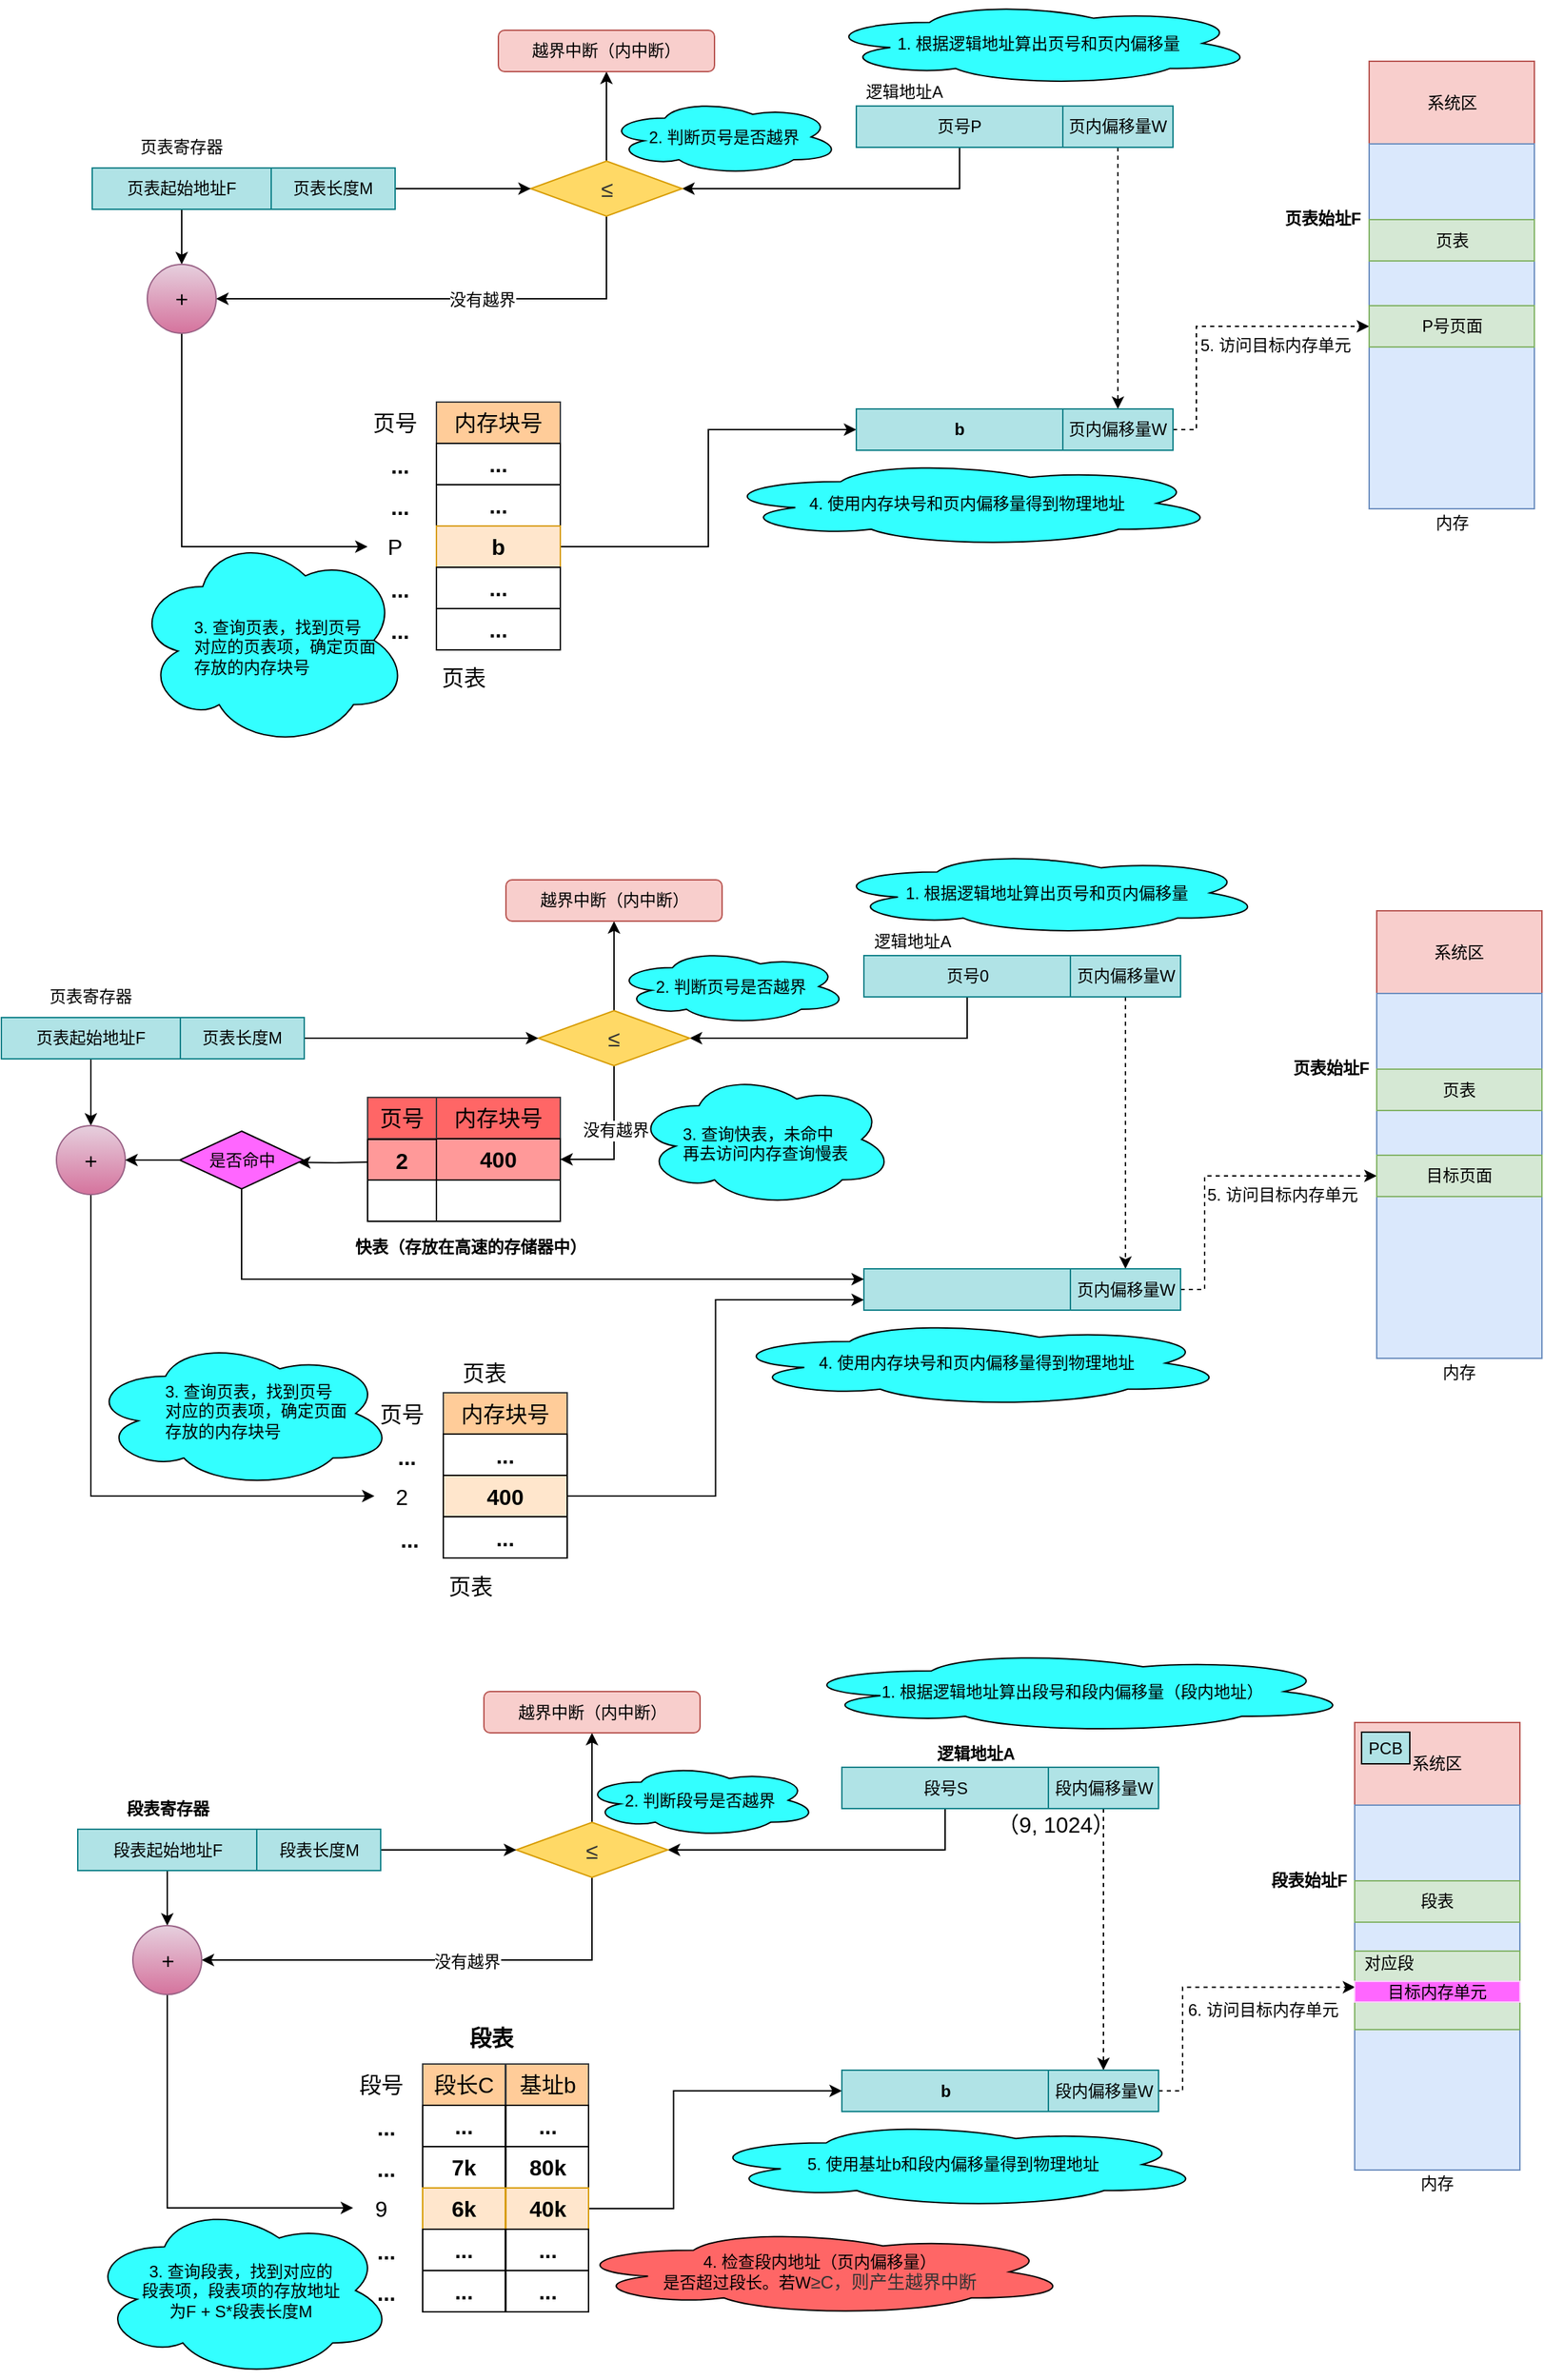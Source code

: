 <mxfile version="12.3.2" type="github" pages="1">
  <diagram id="Yr6U0pGL9p3vCSCSJH84" name="第 1 页">
    <mxGraphModel dx="1173" dy="632" grid="0" gridSize="10" guides="1" tooltips="1" connect="1" arrows="1" fold="1" page="1" pageScale="1" pageWidth="4681" pageHeight="3300" math="0" shadow="0">
      <root>
        <mxCell id="0"/>
        <mxCell id="1" parent="0"/>
        <mxCell id="H_HTBfzigYBNuSM5Y4cz-40" style="edgeStyle=orthogonalEdgeStyle;rounded=0;orthogonalLoop=1;jettySize=auto;html=1;entryX=0.5;entryY=0;entryDx=0;entryDy=0;fontSize=12;dashed=1;" parent="1" source="H_HTBfzigYBNuSM5Y4cz-1" target="H_HTBfzigYBNuSM5Y4cz-38" edge="1">
          <mxGeometry relative="1" as="geometry"/>
        </mxCell>
        <mxCell id="H_HTBfzigYBNuSM5Y4cz-1" value="页内偏移量W" style="rounded=0;whiteSpace=wrap;html=1;fillColor=#b0e3e6;strokeColor=#0e8088;" parent="1" vertex="1">
          <mxGeometry x="915" y="145" width="80" height="30" as="geometry"/>
        </mxCell>
        <mxCell id="H_HTBfzigYBNuSM5Y4cz-14" value="" style="edgeStyle=orthogonalEdgeStyle;rounded=0;orthogonalLoop=1;jettySize=auto;html=1;fontSize=16;entryX=1;entryY=0.5;entryDx=0;entryDy=0;exitX=0.5;exitY=1;exitDx=0;exitDy=0;" parent="1" source="H_HTBfzigYBNuSM5Y4cz-2" target="H_HTBfzigYBNuSM5Y4cz-5" edge="1">
          <mxGeometry relative="1" as="geometry">
            <mxPoint x="950" y="260" as="targetPoint"/>
          </mxGeometry>
        </mxCell>
        <mxCell id="H_HTBfzigYBNuSM5Y4cz-2" value="页号P" style="rounded=0;whiteSpace=wrap;html=1;fillColor=#b0e3e6;strokeColor=#0e8088;" parent="1" vertex="1">
          <mxGeometry x="765" y="145" width="150" height="30" as="geometry"/>
        </mxCell>
        <mxCell id="H_HTBfzigYBNuSM5Y4cz-3" value="逻辑地址A" style="text;html=1;strokeColor=none;fillColor=none;align=center;verticalAlign=middle;whiteSpace=wrap;rounded=0;" parent="1" vertex="1">
          <mxGeometry x="765" y="125" width="70" height="20" as="geometry"/>
        </mxCell>
        <mxCell id="H_HTBfzigYBNuSM5Y4cz-10" style="edgeStyle=orthogonalEdgeStyle;rounded=0;orthogonalLoop=1;jettySize=auto;html=1;fontSize=16;entryX=0.5;entryY=1;entryDx=0;entryDy=0;" parent="1" source="H_HTBfzigYBNuSM5Y4cz-5" target="H_HTBfzigYBNuSM5Y4cz-11" edge="1">
          <mxGeometry relative="1" as="geometry">
            <mxPoint x="583.5" y="110" as="targetPoint"/>
          </mxGeometry>
        </mxCell>
        <mxCell id="H_HTBfzigYBNuSM5Y4cz-15" style="edgeStyle=orthogonalEdgeStyle;rounded=0;orthogonalLoop=1;jettySize=auto;html=1;fontSize=16;entryX=1;entryY=0.5;entryDx=0;entryDy=0;exitX=0.5;exitY=1;exitDx=0;exitDy=0;" parent="1" source="H_HTBfzigYBNuSM5Y4cz-5" target="H_HTBfzigYBNuSM5Y4cz-16" edge="1">
          <mxGeometry relative="1" as="geometry">
            <mxPoint x="570" y="320" as="targetPoint"/>
          </mxGeometry>
        </mxCell>
        <mxCell id="H_HTBfzigYBNuSM5Y4cz-47" value="没有越界" style="text;html=1;resizable=0;points=[];align=center;verticalAlign=middle;labelBackgroundColor=#ffffff;fontSize=12;" parent="H_HTBfzigYBNuSM5Y4cz-15" vertex="1" connectable="0">
          <mxGeometry x="-0.12" y="1" relative="1" as="geometry">
            <mxPoint as="offset"/>
          </mxGeometry>
        </mxCell>
        <mxCell id="H_HTBfzigYBNuSM5Y4cz-5" value="&lt;span style=&quot;color: rgb(51 , 51 , 51) ; font-family: &amp;#34;arial&amp;#34; ; font-size: 16px ; background-color: rgb(255 , 217 , 102)&quot;&gt;≤&lt;/span&gt;" style="rhombus;whiteSpace=wrap;html=1;fontSize=16;gradientColor=none;fillColor=#FFD966;strokeColor=#d79b00;" parent="1" vertex="1">
          <mxGeometry x="528.5" y="185" width="110" height="40" as="geometry"/>
        </mxCell>
        <mxCell id="H_HTBfzigYBNuSM5Y4cz-9" style="edgeStyle=orthogonalEdgeStyle;rounded=0;orthogonalLoop=1;jettySize=auto;html=1;entryX=0;entryY=0.5;entryDx=0;entryDy=0;fontSize=16;" parent="1" source="H_HTBfzigYBNuSM5Y4cz-6" target="H_HTBfzigYBNuSM5Y4cz-5" edge="1">
          <mxGeometry relative="1" as="geometry"/>
        </mxCell>
        <mxCell id="H_HTBfzigYBNuSM5Y4cz-6" value="页表长度M" style="rounded=0;whiteSpace=wrap;html=1;fillColor=#b0e3e6;strokeColor=#0e8088;" parent="1" vertex="1">
          <mxGeometry x="340" y="190" width="90" height="30" as="geometry"/>
        </mxCell>
        <mxCell id="H_HTBfzigYBNuSM5Y4cz-17" style="edgeStyle=orthogonalEdgeStyle;rounded=0;orthogonalLoop=1;jettySize=auto;html=1;exitX=0.5;exitY=1;exitDx=0;exitDy=0;fontSize=16;" parent="1" source="H_HTBfzigYBNuSM5Y4cz-7" target="H_HTBfzigYBNuSM5Y4cz-16" edge="1">
          <mxGeometry relative="1" as="geometry"/>
        </mxCell>
        <mxCell id="H_HTBfzigYBNuSM5Y4cz-7" value="页表起始地址F" style="rounded=0;whiteSpace=wrap;html=1;fillColor=#b0e3e6;strokeColor=#0e8088;" parent="1" vertex="1">
          <mxGeometry x="210" y="190" width="130" height="30" as="geometry"/>
        </mxCell>
        <mxCell id="H_HTBfzigYBNuSM5Y4cz-8" value="页表寄存器" style="text;html=1;strokeColor=none;fillColor=none;align=center;verticalAlign=middle;whiteSpace=wrap;rounded=0;" parent="1" vertex="1">
          <mxGeometry x="240" y="165" width="70" height="20" as="geometry"/>
        </mxCell>
        <mxCell id="H_HTBfzigYBNuSM5Y4cz-11" value="越界中断（内中断）" style="rounded=1;whiteSpace=wrap;html=1;fontSize=12;gradientColor=none;fillColor=#f8cecc;strokeColor=#b85450;" parent="1" vertex="1">
          <mxGeometry x="505" y="90" width="157" height="30" as="geometry"/>
        </mxCell>
        <mxCell id="H_HTBfzigYBNuSM5Y4cz-18" style="edgeStyle=orthogonalEdgeStyle;rounded=0;orthogonalLoop=1;jettySize=auto;html=1;exitX=0.5;exitY=1;exitDx=0;exitDy=0;fontSize=16;entryX=0;entryY=0.5;entryDx=0;entryDy=0;" parent="1" source="H_HTBfzigYBNuSM5Y4cz-16" target="H_HTBfzigYBNuSM5Y4cz-25" edge="1">
          <mxGeometry relative="1" as="geometry">
            <mxPoint x="410" y="470" as="targetPoint"/>
          </mxGeometry>
        </mxCell>
        <mxCell id="H_HTBfzigYBNuSM5Y4cz-16" value="+" style="ellipse;whiteSpace=wrap;html=1;aspect=fixed;fontSize=16;gradientColor=#d5739d;fillColor=#e6d0de;strokeColor=#996185;" parent="1" vertex="1">
          <mxGeometry x="250" y="260" width="50" height="50" as="geometry"/>
        </mxCell>
        <mxCell id="H_HTBfzigYBNuSM5Y4cz-19" value="内存块号" style="rounded=0;whiteSpace=wrap;html=1;fontSize=16;fillColor=#ffcc99;strokeColor=#36393d;" parent="1" vertex="1">
          <mxGeometry x="460" y="360" width="90" height="30" as="geometry"/>
        </mxCell>
        <mxCell id="H_HTBfzigYBNuSM5Y4cz-20" value="&lt;b&gt;...&lt;/b&gt;" style="rounded=0;whiteSpace=wrap;html=1;fontSize=16;" parent="1" vertex="1">
          <mxGeometry x="460" y="390" width="90" height="30" as="geometry"/>
        </mxCell>
        <mxCell id="H_HTBfzigYBNuSM5Y4cz-21" value="&lt;b&gt;...&lt;/b&gt;" style="rounded=0;whiteSpace=wrap;html=1;fontSize=16;" parent="1" vertex="1">
          <mxGeometry x="460" y="420" width="90" height="30" as="geometry"/>
        </mxCell>
        <mxCell id="H_HTBfzigYBNuSM5Y4cz-36" style="edgeStyle=orthogonalEdgeStyle;rounded=0;orthogonalLoop=1;jettySize=auto;html=1;fontSize=12;entryX=0;entryY=0.5;entryDx=0;entryDy=0;" parent="1" source="H_HTBfzigYBNuSM5Y4cz-22" target="H_HTBfzigYBNuSM5Y4cz-39" edge="1">
          <mxGeometry relative="1" as="geometry">
            <mxPoint x="730" y="380.0" as="targetPoint"/>
          </mxGeometry>
        </mxCell>
        <mxCell id="H_HTBfzigYBNuSM5Y4cz-22" value="&lt;b&gt;b&lt;/b&gt;" style="rounded=0;whiteSpace=wrap;html=1;fontSize=16;fillColor=#ffe6cc;strokeColor=#d79b00;" parent="1" vertex="1">
          <mxGeometry x="460" y="450" width="90" height="30" as="geometry"/>
        </mxCell>
        <mxCell id="H_HTBfzigYBNuSM5Y4cz-23" value="&lt;b&gt;...&lt;/b&gt;" style="rounded=0;whiteSpace=wrap;html=1;fontSize=16;" parent="1" vertex="1">
          <mxGeometry x="460" y="480" width="90" height="30" as="geometry"/>
        </mxCell>
        <mxCell id="H_HTBfzigYBNuSM5Y4cz-24" value="&lt;b&gt;...&lt;/b&gt;" style="rounded=0;whiteSpace=wrap;html=1;fontSize=16;" parent="1" vertex="1">
          <mxGeometry x="460" y="510" width="90" height="30" as="geometry"/>
        </mxCell>
        <mxCell id="H_HTBfzigYBNuSM5Y4cz-25" value="P" style="text;html=1;strokeColor=none;fillColor=none;align=center;verticalAlign=middle;whiteSpace=wrap;rounded=0;fontSize=16;" parent="1" vertex="1">
          <mxGeometry x="410" y="455" width="40" height="20" as="geometry"/>
        </mxCell>
        <mxCell id="H_HTBfzigYBNuSM5Y4cz-26" value="&lt;b&gt;...&lt;/b&gt;" style="text;html=1;fontSize=16;" parent="1" vertex="1">
          <mxGeometry x="425" y="420" width="25" height="30" as="geometry"/>
        </mxCell>
        <mxCell id="H_HTBfzigYBNuSM5Y4cz-27" value="&lt;b&gt;...&lt;/b&gt;" style="text;html=1;fontSize=16;" parent="1" vertex="1">
          <mxGeometry x="425" y="390" width="25" height="30" as="geometry"/>
        </mxCell>
        <mxCell id="H_HTBfzigYBNuSM5Y4cz-28" value="&lt;b&gt;...&lt;/b&gt;" style="text;html=1;fontSize=16;" parent="1" vertex="1">
          <mxGeometry x="425" y="510" width="25" height="30" as="geometry"/>
        </mxCell>
        <mxCell id="H_HTBfzigYBNuSM5Y4cz-29" value="&lt;b&gt;...&lt;/b&gt;" style="text;html=1;fontSize=16;" parent="1" vertex="1">
          <mxGeometry x="425" y="480" width="25" height="30" as="geometry"/>
        </mxCell>
        <mxCell id="H_HTBfzigYBNuSM5Y4cz-30" value="页号" style="text;html=1;strokeColor=none;fillColor=none;align=center;verticalAlign=middle;whiteSpace=wrap;rounded=0;fontSize=16;" parent="1" vertex="1">
          <mxGeometry x="410" y="365" width="40" height="20" as="geometry"/>
        </mxCell>
        <mxCell id="H_HTBfzigYBNuSM5Y4cz-31" value="页表" style="text;html=1;strokeColor=none;fillColor=none;align=center;verticalAlign=middle;whiteSpace=wrap;rounded=0;fontSize=16;" parent="1" vertex="1">
          <mxGeometry x="460" y="550" width="40" height="20" as="geometry"/>
        </mxCell>
        <mxCell id="H_HTBfzigYBNuSM5Y4cz-53" style="edgeStyle=orthogonalEdgeStyle;rounded=0;orthogonalLoop=1;jettySize=auto;html=1;entryX=0;entryY=0.5;entryDx=0;entryDy=0;dashed=1;fontSize=12;" parent="1" source="H_HTBfzigYBNuSM5Y4cz-38" target="H_HTBfzigYBNuSM5Y4cz-46" edge="1">
          <mxGeometry relative="1" as="geometry">
            <Array as="points">
              <mxPoint x="1012" y="380"/>
              <mxPoint x="1012" y="305"/>
            </Array>
          </mxGeometry>
        </mxCell>
        <mxCell id="H_HTBfzigYBNuSM5Y4cz-38" value="页内偏移量W" style="rounded=0;whiteSpace=wrap;html=1;fillColor=#b0e3e6;strokeColor=#0e8088;" parent="1" vertex="1">
          <mxGeometry x="915" y="365" width="80" height="30" as="geometry"/>
        </mxCell>
        <mxCell id="H_HTBfzigYBNuSM5Y4cz-39" value="&lt;b&gt;b&lt;/b&gt;" style="rounded=0;whiteSpace=wrap;html=1;fillColor=#b0e3e6;strokeColor=#0e8088;" parent="1" vertex="1">
          <mxGeometry x="765" y="365" width="150" height="30" as="geometry"/>
        </mxCell>
        <mxCell id="H_HTBfzigYBNuSM5Y4cz-41" value="系统区" style="rounded=0;whiteSpace=wrap;html=1;fontSize=12;fillColor=#f8cecc;strokeColor=#b85450;" parent="1" vertex="1">
          <mxGeometry x="1137.5" y="112.5" width="120" height="60" as="geometry"/>
        </mxCell>
        <mxCell id="H_HTBfzigYBNuSM5Y4cz-42" value="" style="rounded=0;whiteSpace=wrap;html=1;fontSize=12;fillColor=#dae8fc;strokeColor=#6c8ebf;" parent="1" vertex="1">
          <mxGeometry x="1137.5" y="172.5" width="120" height="265" as="geometry"/>
        </mxCell>
        <mxCell id="H_HTBfzigYBNuSM5Y4cz-43" value="内存" style="text;html=1;strokeColor=none;fillColor=none;align=center;verticalAlign=middle;whiteSpace=wrap;rounded=0;fontSize=12;" parent="1" vertex="1">
          <mxGeometry x="1177.5" y="437.5" width="40" height="20" as="geometry"/>
        </mxCell>
        <mxCell id="H_HTBfzigYBNuSM5Y4cz-44" value="页表" style="rounded=0;whiteSpace=wrap;html=1;fontSize=12;fillColor=#d5e8d4;strokeColor=#82b366;" parent="1" vertex="1">
          <mxGeometry x="1137.5" y="227.5" width="120" height="30" as="geometry"/>
        </mxCell>
        <mxCell id="H_HTBfzigYBNuSM5Y4cz-45" value="页表始址F" style="text;html=1;strokeColor=none;fillColor=none;align=center;verticalAlign=middle;whiteSpace=wrap;rounded=0;fontSize=12;fontStyle=1" parent="1" vertex="1">
          <mxGeometry x="1066" y="218" width="76" height="18" as="geometry"/>
        </mxCell>
        <mxCell id="H_HTBfzigYBNuSM5Y4cz-46" value="P号页面" style="rounded=0;whiteSpace=wrap;html=1;fontSize=12;fillColor=#d5e8d4;strokeColor=#82b366;" parent="1" vertex="1">
          <mxGeometry x="1137.5" y="290" width="120" height="30" as="geometry"/>
        </mxCell>
        <mxCell id="H_HTBfzigYBNuSM5Y4cz-48" value="1. 根据逻辑地址算出页号和页内偏移量" style="ellipse;shape=cloud;whiteSpace=wrap;html=1;fillColor=#33FFFF;gradientColor=none;fontSize=12;" parent="1" vertex="1">
          <mxGeometry x="739" y="69" width="317" height="61" as="geometry"/>
        </mxCell>
        <mxCell id="H_HTBfzigYBNuSM5Y4cz-49" value="2. 判断页号是否越界" style="ellipse;shape=cloud;whiteSpace=wrap;html=1;fillColor=#33FFFF;gradientColor=none;fontSize=12;" parent="1" vertex="1">
          <mxGeometry x="583.5" y="140" width="170" height="55" as="geometry"/>
        </mxCell>
        <mxCell id="H_HTBfzigYBNuSM5Y4cz-50" value="" style="ellipse;shape=cloud;whiteSpace=wrap;html=1;fillColor=#33FFFF;gradientColor=none;fontSize=12;" parent="1" vertex="1">
          <mxGeometry x="240.5" y="455" width="199" height="156" as="geometry"/>
        </mxCell>
        <mxCell id="H_HTBfzigYBNuSM5Y4cz-51" value="3. 查询页表，找到页号&lt;br&gt;对应的页表项，确定页面&lt;br&gt;存放的内存块号" style="text;html=1;fontSize=12;" parent="1" vertex="1">
          <mxGeometry x="281.5" y="510" width="129" height="67" as="geometry"/>
        </mxCell>
        <mxCell id="H_HTBfzigYBNuSM5Y4cz-52" value="4. 使用内存块号和页内偏移量得到物理地址" style="ellipse;shape=cloud;whiteSpace=wrap;html=1;fillColor=#33FFFF;gradientColor=none;fontSize=12;" parent="1" vertex="1">
          <mxGeometry x="662" y="402" width="367" height="63" as="geometry"/>
        </mxCell>
        <mxCell id="H_HTBfzigYBNuSM5Y4cz-55" value="5. 访问目标内存单元" style="text;html=1;fontSize=12;" parent="1" vertex="1">
          <mxGeometry x="1012.833" y="305.167" width="129" height="28" as="geometry"/>
        </mxCell>
        <mxCell id="H_HTBfzigYBNuSM5Y4cz-58" style="edgeStyle=orthogonalEdgeStyle;rounded=0;orthogonalLoop=1;jettySize=auto;html=1;entryX=0.5;entryY=0;entryDx=0;entryDy=0;fontSize=12;dashed=1;" parent="1" source="H_HTBfzigYBNuSM5Y4cz-59" target="H_HTBfzigYBNuSM5Y4cz-90" edge="1">
          <mxGeometry relative="1" as="geometry"/>
        </mxCell>
        <mxCell id="H_HTBfzigYBNuSM5Y4cz-59" value="页内偏移量W" style="rounded=0;whiteSpace=wrap;html=1;fillColor=#b0e3e6;strokeColor=#0e8088;" parent="1" vertex="1">
          <mxGeometry x="920.5" y="762" width="80" height="30" as="geometry"/>
        </mxCell>
        <mxCell id="H_HTBfzigYBNuSM5Y4cz-60" value="" style="edgeStyle=orthogonalEdgeStyle;rounded=0;orthogonalLoop=1;jettySize=auto;html=1;fontSize=16;entryX=1;entryY=0.5;entryDx=0;entryDy=0;exitX=0.5;exitY=1;exitDx=0;exitDy=0;" parent="1" source="H_HTBfzigYBNuSM5Y4cz-61" target="H_HTBfzigYBNuSM5Y4cz-66" edge="1">
          <mxGeometry relative="1" as="geometry">
            <mxPoint x="955.5" y="877" as="targetPoint"/>
          </mxGeometry>
        </mxCell>
        <mxCell id="H_HTBfzigYBNuSM5Y4cz-61" value="页号0" style="rounded=0;whiteSpace=wrap;html=1;fillColor=#b0e3e6;strokeColor=#0e8088;" parent="1" vertex="1">
          <mxGeometry x="770.5" y="762" width="150" height="30" as="geometry"/>
        </mxCell>
        <mxCell id="H_HTBfzigYBNuSM5Y4cz-62" value="逻辑地址A" style="text;html=1;strokeColor=none;fillColor=none;align=center;verticalAlign=middle;whiteSpace=wrap;rounded=0;" parent="1" vertex="1">
          <mxGeometry x="770.5" y="742" width="70" height="20" as="geometry"/>
        </mxCell>
        <mxCell id="H_HTBfzigYBNuSM5Y4cz-63" style="edgeStyle=orthogonalEdgeStyle;rounded=0;orthogonalLoop=1;jettySize=auto;html=1;fontSize=16;entryX=0.5;entryY=1;entryDx=0;entryDy=0;" parent="1" source="H_HTBfzigYBNuSM5Y4cz-66" target="H_HTBfzigYBNuSM5Y4cz-72" edge="1">
          <mxGeometry relative="1" as="geometry">
            <mxPoint x="589" y="727" as="targetPoint"/>
          </mxGeometry>
        </mxCell>
        <mxCell id="H_HTBfzigYBNuSM5Y4cz-64" style="edgeStyle=orthogonalEdgeStyle;rounded=0;orthogonalLoop=1;jettySize=auto;html=1;fontSize=16;entryX=1;entryY=0.5;entryDx=0;entryDy=0;exitX=0.5;exitY=1;exitDx=0;exitDy=0;" parent="1" source="H_HTBfzigYBNuSM5Y4cz-66" target="H_HTBfzigYBNuSM5Y4cz-106" edge="1">
          <mxGeometry relative="1" as="geometry">
            <mxPoint x="575.5" y="937" as="targetPoint"/>
          </mxGeometry>
        </mxCell>
        <mxCell id="H_HTBfzigYBNuSM5Y4cz-65" value="没有越界" style="text;html=1;resizable=0;points=[];align=center;verticalAlign=middle;labelBackgroundColor=#ffffff;fontSize=12;" parent="H_HTBfzigYBNuSM5Y4cz-64" vertex="1" connectable="0">
          <mxGeometry x="-0.12" y="1" relative="1" as="geometry">
            <mxPoint as="offset"/>
          </mxGeometry>
        </mxCell>
        <mxCell id="H_HTBfzigYBNuSM5Y4cz-66" value="&lt;span style=&quot;color: rgb(51 , 51 , 51) ; font-family: &amp;#34;arial&amp;#34; ; font-size: 16px ; background-color: rgb(255 , 217 , 102)&quot;&gt;≤&lt;/span&gt;" style="rhombus;whiteSpace=wrap;html=1;fontSize=16;gradientColor=none;fillColor=#FFD966;strokeColor=#d79b00;" parent="1" vertex="1">
          <mxGeometry x="534" y="802" width="110" height="40" as="geometry"/>
        </mxCell>
        <mxCell id="H_HTBfzigYBNuSM5Y4cz-67" style="edgeStyle=orthogonalEdgeStyle;rounded=0;orthogonalLoop=1;jettySize=auto;html=1;entryX=0;entryY=0.5;entryDx=0;entryDy=0;fontSize=16;" parent="1" source="H_HTBfzigYBNuSM5Y4cz-68" target="H_HTBfzigYBNuSM5Y4cz-66" edge="1">
          <mxGeometry relative="1" as="geometry"/>
        </mxCell>
        <mxCell id="H_HTBfzigYBNuSM5Y4cz-68" value="页表长度M" style="rounded=0;whiteSpace=wrap;html=1;fillColor=#b0e3e6;strokeColor=#0e8088;" parent="1" vertex="1">
          <mxGeometry x="274" y="807" width="90" height="30" as="geometry"/>
        </mxCell>
        <mxCell id="H_HTBfzigYBNuSM5Y4cz-69" style="edgeStyle=orthogonalEdgeStyle;rounded=0;orthogonalLoop=1;jettySize=auto;html=1;exitX=0.5;exitY=1;exitDx=0;exitDy=0;fontSize=16;" parent="1" source="H_HTBfzigYBNuSM5Y4cz-70" target="H_HTBfzigYBNuSM5Y4cz-74" edge="1">
          <mxGeometry relative="1" as="geometry"/>
        </mxCell>
        <mxCell id="H_HTBfzigYBNuSM5Y4cz-70" value="页表起始地址F" style="rounded=0;whiteSpace=wrap;html=1;fillColor=#b0e3e6;strokeColor=#0e8088;" parent="1" vertex="1">
          <mxGeometry x="144" y="807" width="130" height="30" as="geometry"/>
        </mxCell>
        <mxCell id="H_HTBfzigYBNuSM5Y4cz-71" value="页表寄存器" style="text;html=1;strokeColor=none;fillColor=none;align=center;verticalAlign=middle;whiteSpace=wrap;rounded=0;" parent="1" vertex="1">
          <mxGeometry x="174" y="782" width="70" height="20" as="geometry"/>
        </mxCell>
        <mxCell id="H_HTBfzigYBNuSM5Y4cz-72" value="越界中断（内中断）" style="rounded=1;whiteSpace=wrap;html=1;fontSize=12;gradientColor=none;fillColor=#f8cecc;strokeColor=#b85450;" parent="1" vertex="1">
          <mxGeometry x="510.5" y="707" width="157" height="30" as="geometry"/>
        </mxCell>
        <mxCell id="H_HTBfzigYBNuSM5Y4cz-73" style="edgeStyle=orthogonalEdgeStyle;rounded=0;orthogonalLoop=1;jettySize=auto;html=1;exitX=0.5;exitY=1;exitDx=0;exitDy=0;fontSize=16;entryX=0;entryY=0.5;entryDx=0;entryDy=0;" parent="1" source="H_HTBfzigYBNuSM5Y4cz-74" target="H_HTBfzigYBNuSM5Y4cz-82" edge="1">
          <mxGeometry relative="1" as="geometry">
            <mxPoint x="415.5" y="1087" as="targetPoint"/>
          </mxGeometry>
        </mxCell>
        <mxCell id="H_HTBfzigYBNuSM5Y4cz-74" value="+" style="ellipse;whiteSpace=wrap;html=1;aspect=fixed;fontSize=16;gradientColor=#d5739d;fillColor=#e6d0de;strokeColor=#996185;" parent="1" vertex="1">
          <mxGeometry x="184" y="885.5" width="50" height="50" as="geometry"/>
        </mxCell>
        <mxCell id="H_HTBfzigYBNuSM5Y4cz-75" value="内存块号" style="rounded=0;whiteSpace=wrap;html=1;fontSize=16;fillColor=#ffcc99;strokeColor=#36393d;" parent="1" vertex="1">
          <mxGeometry x="465" y="1079.5" width="90" height="30" as="geometry"/>
        </mxCell>
        <mxCell id="H_HTBfzigYBNuSM5Y4cz-76" value="&lt;b&gt;...&lt;/b&gt;" style="rounded=0;whiteSpace=wrap;html=1;fontSize=16;" parent="1" vertex="1">
          <mxGeometry x="465" y="1109.5" width="90" height="30" as="geometry"/>
        </mxCell>
        <mxCell id="H_HTBfzigYBNuSM5Y4cz-78" style="edgeStyle=orthogonalEdgeStyle;rounded=0;orthogonalLoop=1;jettySize=auto;html=1;fontSize=12;entryX=0;entryY=0.75;entryDx=0;entryDy=0;" parent="1" source="H_HTBfzigYBNuSM5Y4cz-79" target="H_HTBfzigYBNuSM5Y4cz-91" edge="1">
          <mxGeometry relative="1" as="geometry">
            <mxPoint x="735" y="1069.5" as="targetPoint"/>
          </mxGeometry>
        </mxCell>
        <mxCell id="H_HTBfzigYBNuSM5Y4cz-79" value="&lt;b&gt;400&lt;/b&gt;" style="rounded=0;whiteSpace=wrap;html=1;fontSize=16;fillColor=#ffe6cc;strokeColor=#000000;" parent="1" vertex="1">
          <mxGeometry x="465" y="1139.5" width="90" height="30" as="geometry"/>
        </mxCell>
        <mxCell id="H_HTBfzigYBNuSM5Y4cz-81" value="&lt;b&gt;...&lt;/b&gt;" style="rounded=0;whiteSpace=wrap;html=1;fontSize=16;" parent="1" vertex="1">
          <mxGeometry x="465" y="1169.5" width="90" height="30" as="geometry"/>
        </mxCell>
        <mxCell id="H_HTBfzigYBNuSM5Y4cz-82" value="2" style="text;html=1;strokeColor=none;fillColor=none;align=center;verticalAlign=middle;whiteSpace=wrap;rounded=0;fontSize=16;" parent="1" vertex="1">
          <mxGeometry x="415" y="1144.5" width="40" height="20" as="geometry"/>
        </mxCell>
        <mxCell id="H_HTBfzigYBNuSM5Y4cz-84" value="&lt;b&gt;...&lt;/b&gt;" style="text;html=1;fontSize=16;" parent="1" vertex="1">
          <mxGeometry x="430" y="1109.5" width="25" height="30" as="geometry"/>
        </mxCell>
        <mxCell id="H_HTBfzigYBNuSM5Y4cz-85" value="&lt;b&gt;...&lt;/b&gt;" style="text;html=1;fontSize=16;" parent="1" vertex="1">
          <mxGeometry x="432" y="1169.5" width="25" height="30" as="geometry"/>
        </mxCell>
        <mxCell id="H_HTBfzigYBNuSM5Y4cz-87" value="页号" style="text;html=1;strokeColor=none;fillColor=none;align=center;verticalAlign=middle;whiteSpace=wrap;rounded=0;fontSize=16;" parent="1" vertex="1">
          <mxGeometry x="415" y="1084.5" width="40" height="20" as="geometry"/>
        </mxCell>
        <mxCell id="H_HTBfzigYBNuSM5Y4cz-88" value="页表" style="text;html=1;strokeColor=none;fillColor=none;align=center;verticalAlign=middle;whiteSpace=wrap;rounded=0;fontSize=16;" parent="1" vertex="1">
          <mxGeometry x="465" y="1209.5" width="40" height="20" as="geometry"/>
        </mxCell>
        <mxCell id="H_HTBfzigYBNuSM5Y4cz-89" style="edgeStyle=orthogonalEdgeStyle;rounded=0;orthogonalLoop=1;jettySize=auto;html=1;entryX=0;entryY=0.5;entryDx=0;entryDy=0;dashed=1;fontSize=12;exitX=1;exitY=0.5;exitDx=0;exitDy=0;" parent="1" source="H_HTBfzigYBNuSM5Y4cz-90" target="H_HTBfzigYBNuSM5Y4cz-97" edge="1">
          <mxGeometry relative="1" as="geometry">
            <Array as="points">
              <mxPoint x="1018" y="1005"/>
              <mxPoint x="1018" y="922"/>
            </Array>
          </mxGeometry>
        </mxCell>
        <mxCell id="H_HTBfzigYBNuSM5Y4cz-90" value="页内偏移量W" style="rounded=0;whiteSpace=wrap;html=1;fillColor=#b0e3e6;strokeColor=#0e8088;" parent="1" vertex="1">
          <mxGeometry x="920.5" y="989.5" width="80" height="30" as="geometry"/>
        </mxCell>
        <mxCell id="H_HTBfzigYBNuSM5Y4cz-91" value="" style="rounded=0;whiteSpace=wrap;html=1;fillColor=#b0e3e6;strokeColor=#0e8088;" parent="1" vertex="1">
          <mxGeometry x="770.5" y="989.5" width="150" height="30" as="geometry"/>
        </mxCell>
        <mxCell id="H_HTBfzigYBNuSM5Y4cz-92" value="系统区" style="rounded=0;whiteSpace=wrap;html=1;fontSize=12;fillColor=#f8cecc;strokeColor=#b85450;" parent="1" vertex="1">
          <mxGeometry x="1143" y="729.5" width="120" height="60" as="geometry"/>
        </mxCell>
        <mxCell id="H_HTBfzigYBNuSM5Y4cz-93" value="" style="rounded=0;whiteSpace=wrap;html=1;fontSize=12;fillColor=#dae8fc;strokeColor=#6c8ebf;" parent="1" vertex="1">
          <mxGeometry x="1143" y="789.5" width="120" height="265" as="geometry"/>
        </mxCell>
        <mxCell id="H_HTBfzigYBNuSM5Y4cz-94" value="内存" style="text;html=1;strokeColor=none;fillColor=none;align=center;verticalAlign=middle;whiteSpace=wrap;rounded=0;fontSize=12;" parent="1" vertex="1">
          <mxGeometry x="1183" y="1054.5" width="40" height="20" as="geometry"/>
        </mxCell>
        <mxCell id="H_HTBfzigYBNuSM5Y4cz-95" value="页表" style="rounded=0;whiteSpace=wrap;html=1;fontSize=12;fillColor=#d5e8d4;strokeColor=#82b366;" parent="1" vertex="1">
          <mxGeometry x="1143" y="844.5" width="120" height="30" as="geometry"/>
        </mxCell>
        <mxCell id="H_HTBfzigYBNuSM5Y4cz-96" value="页表始址F" style="text;html=1;strokeColor=none;fillColor=none;align=center;verticalAlign=middle;whiteSpace=wrap;rounded=0;fontSize=12;fontStyle=1" parent="1" vertex="1">
          <mxGeometry x="1071.5" y="835" width="76" height="18" as="geometry"/>
        </mxCell>
        <mxCell id="H_HTBfzigYBNuSM5Y4cz-97" value="目标页面" style="rounded=0;whiteSpace=wrap;html=1;fontSize=12;fillColor=#d5e8d4;strokeColor=#82b366;" parent="1" vertex="1">
          <mxGeometry x="1143" y="907" width="120" height="30" as="geometry"/>
        </mxCell>
        <mxCell id="H_HTBfzigYBNuSM5Y4cz-98" value="1. 根据逻辑地址算出页号和页内偏移量" style="ellipse;shape=cloud;whiteSpace=wrap;html=1;fillColor=#33FFFF;gradientColor=none;fontSize=12;" parent="1" vertex="1">
          <mxGeometry x="744.5" y="686" width="317" height="61" as="geometry"/>
        </mxCell>
        <mxCell id="H_HTBfzigYBNuSM5Y4cz-99" value="2. 判断页号是否越界" style="ellipse;shape=cloud;whiteSpace=wrap;html=1;fillColor=#33FFFF;gradientColor=none;fontSize=12;" parent="1" vertex="1">
          <mxGeometry x="589" y="757" width="170" height="55" as="geometry"/>
        </mxCell>
        <mxCell id="H_HTBfzigYBNuSM5Y4cz-100" value="" style="ellipse;shape=cloud;whiteSpace=wrap;html=1;fillColor=#33FFFF;gradientColor=none;fontSize=12;" parent="1" vertex="1">
          <mxGeometry x="208" y="1040.5" width="221" height="108" as="geometry"/>
        </mxCell>
        <mxCell id="H_HTBfzigYBNuSM5Y4cz-101" value="3. 查询页表，找到页号&lt;br&gt;对应的页表项，确定页面&lt;br&gt;存放的内存块号" style="text;html=1;fontSize=12;" parent="1" vertex="1">
          <mxGeometry x="261" y="1064.5" width="129" height="67" as="geometry"/>
        </mxCell>
        <mxCell id="H_HTBfzigYBNuSM5Y4cz-102" value="4. 使用内存块号和页内偏移量得到物理地址" style="ellipse;shape=cloud;whiteSpace=wrap;html=1;fillColor=#33FFFF;gradientColor=none;fontSize=12;" parent="1" vertex="1">
          <mxGeometry x="668.5" y="1026.5" width="367" height="63" as="geometry"/>
        </mxCell>
        <mxCell id="H_HTBfzigYBNuSM5Y4cz-103" value="5. 访问目标内存单元" style="text;html=1;fontSize=12;" parent="1" vertex="1">
          <mxGeometry x="1018.333" y="922.167" width="129" height="28" as="geometry"/>
        </mxCell>
        <mxCell id="H_HTBfzigYBNuSM5Y4cz-104" value="内存块号" style="rounded=0;whiteSpace=wrap;html=1;fontSize=16;fillColor=#FF6666;strokeColor=#36393d;" parent="1" vertex="1">
          <mxGeometry x="460" y="865" width="90" height="30" as="geometry"/>
        </mxCell>
        <mxCell id="H_HTBfzigYBNuSM5Y4cz-106" value="&lt;b&gt;400&lt;/b&gt;" style="rounded=0;whiteSpace=wrap;html=1;fontSize=16;fillColor=#FF9999;strokeColor=#000000;" parent="1" vertex="1">
          <mxGeometry x="460" y="895" width="90" height="30" as="geometry"/>
        </mxCell>
        <mxCell id="H_HTBfzigYBNuSM5Y4cz-107" value="" style="rounded=0;whiteSpace=wrap;html=1;fontSize=16;" parent="1" vertex="1">
          <mxGeometry x="460" y="925" width="90" height="30" as="geometry"/>
        </mxCell>
        <mxCell id="H_HTBfzigYBNuSM5Y4cz-112" value="页表" style="text;html=1;strokeColor=none;fillColor=none;align=center;verticalAlign=middle;whiteSpace=wrap;rounded=0;fontSize=16;" parent="1" vertex="1">
          <mxGeometry x="475" y="1054.5" width="40" height="20" as="geometry"/>
        </mxCell>
        <mxCell id="H_HTBfzigYBNuSM5Y4cz-113" value="页号" style="rounded=0;whiteSpace=wrap;html=1;fontSize=16;fillColor=#FF6666;strokeColor=#36393d;" parent="1" vertex="1">
          <mxGeometry x="410" y="865" width="50" height="30" as="geometry"/>
        </mxCell>
        <mxCell id="H_HTBfzigYBNuSM5Y4cz-117" style="edgeStyle=orthogonalEdgeStyle;rounded=0;orthogonalLoop=1;jettySize=auto;html=1;entryX=0.956;entryY=0.539;entryDx=0;entryDy=0;entryPerimeter=0;fontSize=12;" parent="1" target="H_HTBfzigYBNuSM5Y4cz-116" edge="1">
          <mxGeometry relative="1" as="geometry">
            <mxPoint x="410" y="912" as="sourcePoint"/>
          </mxGeometry>
        </mxCell>
        <mxCell id="H_HTBfzigYBNuSM5Y4cz-114" value="&lt;b&gt;2&lt;/b&gt;" style="rounded=0;whiteSpace=wrap;html=1;fontSize=16;fillColor=#FF9999;strokeColor=#000000;" parent="1" vertex="1">
          <mxGeometry x="410" y="895.5" width="50" height="30" as="geometry"/>
        </mxCell>
        <mxCell id="H_HTBfzigYBNuSM5Y4cz-115" value="" style="rounded=0;whiteSpace=wrap;html=1;fontSize=16;" parent="1" vertex="1">
          <mxGeometry x="410" y="925" width="50" height="30" as="geometry"/>
        </mxCell>
        <mxCell id="H_HTBfzigYBNuSM5Y4cz-120" style="edgeStyle=orthogonalEdgeStyle;rounded=0;orthogonalLoop=1;jettySize=auto;html=1;fontSize=12;" parent="1" source="H_HTBfzigYBNuSM5Y4cz-116" target="H_HTBfzigYBNuSM5Y4cz-74" edge="1">
          <mxGeometry relative="1" as="geometry"/>
        </mxCell>
        <mxCell id="H_HTBfzigYBNuSM5Y4cz-121" style="edgeStyle=orthogonalEdgeStyle;rounded=0;orthogonalLoop=1;jettySize=auto;html=1;entryX=0;entryY=0.25;entryDx=0;entryDy=0;fontSize=12;" parent="1" source="H_HTBfzigYBNuSM5Y4cz-116" target="H_HTBfzigYBNuSM5Y4cz-91" edge="1">
          <mxGeometry relative="1" as="geometry">
            <Array as="points">
              <mxPoint x="319" y="997"/>
            </Array>
          </mxGeometry>
        </mxCell>
        <mxCell id="H_HTBfzigYBNuSM5Y4cz-116" value="是否命中" style="rhombus;whiteSpace=wrap;html=1;strokeColor=#000000;fillColor=#FF66FF;gradientColor=none;fontSize=12;" parent="1" vertex="1">
          <mxGeometry x="273.5" y="889.5" width="90" height="42" as="geometry"/>
        </mxCell>
        <mxCell id="H_HTBfzigYBNuSM5Y4cz-122" value="" style="ellipse;shape=cloud;whiteSpace=wrap;html=1;fillColor=#33FFFF;gradientColor=none;fontSize=12;" parent="1" vertex="1">
          <mxGeometry x="603.5" y="846.5" width="189" height="98" as="geometry"/>
        </mxCell>
        <mxCell id="H_HTBfzigYBNuSM5Y4cz-123" value="3. 查询快表，未命中&lt;br&gt;再去访问内存查询慢表" style="text;html=1;fontSize=12;" parent="1" vertex="1">
          <mxGeometry x="637" y="878" width="122" height="44" as="geometry"/>
        </mxCell>
        <mxCell id="H_HTBfzigYBNuSM5Y4cz-124" value="快表（存放在高速的存储器中）" style="text;html=1;strokeColor=none;fillColor=none;align=center;verticalAlign=middle;whiteSpace=wrap;rounded=0;fontSize=12;fontStyle=1" parent="1" vertex="1">
          <mxGeometry x="398" y="962" width="174" height="23" as="geometry"/>
        </mxCell>
        <mxCell id="B5_8zWfWfeMknRQ0NDLm-1" style="edgeStyle=orthogonalEdgeStyle;rounded=0;orthogonalLoop=1;jettySize=auto;html=1;entryX=0.5;entryY=0;entryDx=0;entryDy=0;fontSize=12;dashed=1;" edge="1" parent="1" source="B5_8zWfWfeMknRQ0NDLm-2" target="B5_8zWfWfeMknRQ0NDLm-33">
          <mxGeometry relative="1" as="geometry"/>
        </mxCell>
        <mxCell id="B5_8zWfWfeMknRQ0NDLm-2" value="段内偏移量W" style="rounded=0;whiteSpace=wrap;html=1;fillColor=#b0e3e6;strokeColor=#0e8088;" vertex="1" parent="1">
          <mxGeometry x="904.5" y="1351.5" width="80" height="30" as="geometry"/>
        </mxCell>
        <mxCell id="B5_8zWfWfeMknRQ0NDLm-3" value="" style="edgeStyle=orthogonalEdgeStyle;rounded=0;orthogonalLoop=1;jettySize=auto;html=1;fontSize=16;entryX=1;entryY=0.5;entryDx=0;entryDy=0;exitX=0.5;exitY=1;exitDx=0;exitDy=0;" edge="1" parent="1" source="B5_8zWfWfeMknRQ0NDLm-4" target="B5_8zWfWfeMknRQ0NDLm-9">
          <mxGeometry relative="1" as="geometry">
            <mxPoint x="939.5" y="1466.5" as="targetPoint"/>
          </mxGeometry>
        </mxCell>
        <mxCell id="B5_8zWfWfeMknRQ0NDLm-4" value="段号S" style="rounded=0;whiteSpace=wrap;html=1;fillColor=#b0e3e6;strokeColor=#0e8088;" vertex="1" parent="1">
          <mxGeometry x="754.5" y="1351.5" width="150" height="30" as="geometry"/>
        </mxCell>
        <mxCell id="B5_8zWfWfeMknRQ0NDLm-5" value="逻辑地址A" style="text;html=1;strokeColor=none;fillColor=none;align=center;verticalAlign=middle;whiteSpace=wrap;rounded=0;fontStyle=1" vertex="1" parent="1">
          <mxGeometry x="817" y="1331.5" width="70" height="20" as="geometry"/>
        </mxCell>
        <mxCell id="B5_8zWfWfeMknRQ0NDLm-6" style="edgeStyle=orthogonalEdgeStyle;rounded=0;orthogonalLoop=1;jettySize=auto;html=1;fontSize=16;entryX=0.5;entryY=1;entryDx=0;entryDy=0;" edge="1" parent="1" source="B5_8zWfWfeMknRQ0NDLm-9" target="B5_8zWfWfeMknRQ0NDLm-15">
          <mxGeometry relative="1" as="geometry">
            <mxPoint x="573" y="1316.5" as="targetPoint"/>
          </mxGeometry>
        </mxCell>
        <mxCell id="B5_8zWfWfeMknRQ0NDLm-7" style="edgeStyle=orthogonalEdgeStyle;rounded=0;orthogonalLoop=1;jettySize=auto;html=1;fontSize=16;entryX=1;entryY=0.5;entryDx=0;entryDy=0;exitX=0.5;exitY=1;exitDx=0;exitDy=0;" edge="1" parent="1" source="B5_8zWfWfeMknRQ0NDLm-9" target="B5_8zWfWfeMknRQ0NDLm-17">
          <mxGeometry relative="1" as="geometry">
            <mxPoint x="559.5" y="1526.5" as="targetPoint"/>
          </mxGeometry>
        </mxCell>
        <mxCell id="B5_8zWfWfeMknRQ0NDLm-8" value="没有越界" style="text;html=1;resizable=0;points=[];align=center;verticalAlign=middle;labelBackgroundColor=#ffffff;fontSize=12;" vertex="1" connectable="0" parent="B5_8zWfWfeMknRQ0NDLm-7">
          <mxGeometry x="-0.12" y="1" relative="1" as="geometry">
            <mxPoint as="offset"/>
          </mxGeometry>
        </mxCell>
        <mxCell id="B5_8zWfWfeMknRQ0NDLm-9" value="&lt;span style=&quot;color: rgb(51 , 51 , 51) ; font-family: &amp;#34;arial&amp;#34; ; font-size: 16px ; background-color: rgb(255 , 217 , 102)&quot;&gt;≤&lt;/span&gt;" style="rhombus;whiteSpace=wrap;html=1;fontSize=16;gradientColor=none;fillColor=#FFD966;strokeColor=#d79b00;" vertex="1" parent="1">
          <mxGeometry x="518" y="1391.5" width="110" height="40" as="geometry"/>
        </mxCell>
        <mxCell id="B5_8zWfWfeMknRQ0NDLm-10" style="edgeStyle=orthogonalEdgeStyle;rounded=0;orthogonalLoop=1;jettySize=auto;html=1;entryX=0;entryY=0.5;entryDx=0;entryDy=0;fontSize=16;" edge="1" parent="1" source="B5_8zWfWfeMknRQ0NDLm-11" target="B5_8zWfWfeMknRQ0NDLm-9">
          <mxGeometry relative="1" as="geometry"/>
        </mxCell>
        <mxCell id="B5_8zWfWfeMknRQ0NDLm-11" value="段表长度M" style="rounded=0;whiteSpace=wrap;html=1;fillColor=#b0e3e6;strokeColor=#0e8088;" vertex="1" parent="1">
          <mxGeometry x="329.5" y="1396.5" width="90" height="30" as="geometry"/>
        </mxCell>
        <mxCell id="B5_8zWfWfeMknRQ0NDLm-12" style="edgeStyle=orthogonalEdgeStyle;rounded=0;orthogonalLoop=1;jettySize=auto;html=1;exitX=0.5;exitY=1;exitDx=0;exitDy=0;fontSize=16;" edge="1" parent="1" source="B5_8zWfWfeMknRQ0NDLm-13" target="B5_8zWfWfeMknRQ0NDLm-17">
          <mxGeometry relative="1" as="geometry"/>
        </mxCell>
        <mxCell id="B5_8zWfWfeMknRQ0NDLm-13" value="段表起始地址F" style="rounded=0;whiteSpace=wrap;html=1;fillColor=#b0e3e6;strokeColor=#0e8088;" vertex="1" parent="1">
          <mxGeometry x="199.5" y="1396.5" width="130" height="30" as="geometry"/>
        </mxCell>
        <mxCell id="B5_8zWfWfeMknRQ0NDLm-14" value="段表寄存器" style="text;html=1;strokeColor=none;fillColor=none;align=center;verticalAlign=middle;whiteSpace=wrap;rounded=0;fontStyle=1" vertex="1" parent="1">
          <mxGeometry x="229.5" y="1371.5" width="70" height="20" as="geometry"/>
        </mxCell>
        <mxCell id="B5_8zWfWfeMknRQ0NDLm-15" value="越界中断（内中断）" style="rounded=1;whiteSpace=wrap;html=1;fontSize=12;gradientColor=none;fillColor=#f8cecc;strokeColor=#b85450;" vertex="1" parent="1">
          <mxGeometry x="494.5" y="1296.5" width="157" height="30" as="geometry"/>
        </mxCell>
        <mxCell id="B5_8zWfWfeMknRQ0NDLm-16" style="edgeStyle=orthogonalEdgeStyle;rounded=0;orthogonalLoop=1;jettySize=auto;html=1;exitX=0.5;exitY=1;exitDx=0;exitDy=0;fontSize=16;entryX=0;entryY=0.5;entryDx=0;entryDy=0;" edge="1" parent="1" source="B5_8zWfWfeMknRQ0NDLm-17" target="B5_8zWfWfeMknRQ0NDLm-25">
          <mxGeometry relative="1" as="geometry">
            <mxPoint x="399.5" y="1676.5" as="targetPoint"/>
          </mxGeometry>
        </mxCell>
        <mxCell id="B5_8zWfWfeMknRQ0NDLm-17" value="+" style="ellipse;whiteSpace=wrap;html=1;aspect=fixed;fontSize=16;gradientColor=#d5739d;fillColor=#e6d0de;strokeColor=#996185;" vertex="1" parent="1">
          <mxGeometry x="239.5" y="1466.5" width="50" height="50" as="geometry"/>
        </mxCell>
        <mxCell id="B5_8zWfWfeMknRQ0NDLm-18" value="段长C" style="rounded=0;whiteSpace=wrap;html=1;fontSize=16;fillColor=#ffcc99;strokeColor=#36393d;" vertex="1" parent="1">
          <mxGeometry x="450" y="1567" width="60" height="30" as="geometry"/>
        </mxCell>
        <mxCell id="B5_8zWfWfeMknRQ0NDLm-19" value="&lt;b&gt;...&lt;/b&gt;" style="rounded=0;whiteSpace=wrap;html=1;fontSize=16;" vertex="1" parent="1">
          <mxGeometry x="450" y="1597" width="60" height="30" as="geometry"/>
        </mxCell>
        <mxCell id="B5_8zWfWfeMknRQ0NDLm-20" value="&lt;b&gt;7k&lt;/b&gt;" style="rounded=0;whiteSpace=wrap;html=1;fontSize=16;" vertex="1" parent="1">
          <mxGeometry x="450" y="1627" width="60" height="30" as="geometry"/>
        </mxCell>
        <mxCell id="B5_8zWfWfeMknRQ0NDLm-21" style="edgeStyle=orthogonalEdgeStyle;rounded=0;orthogonalLoop=1;jettySize=auto;html=1;fontSize=12;entryX=0;entryY=0.5;entryDx=0;entryDy=0;" edge="1" parent="1" source="B5_8zWfWfeMknRQ0NDLm-22" target="B5_8zWfWfeMknRQ0NDLm-34">
          <mxGeometry relative="1" as="geometry">
            <mxPoint x="719.5" y="1586.5" as="targetPoint"/>
          </mxGeometry>
        </mxCell>
        <mxCell id="B5_8zWfWfeMknRQ0NDLm-22" value="&lt;b&gt;6k&lt;/b&gt;" style="rounded=0;whiteSpace=wrap;html=1;fontSize=16;fillColor=#ffe6cc;strokeColor=#d79b00;" vertex="1" parent="1">
          <mxGeometry x="450" y="1657" width="60" height="30" as="geometry"/>
        </mxCell>
        <mxCell id="B5_8zWfWfeMknRQ0NDLm-23" value="&lt;b&gt;...&lt;/b&gt;" style="rounded=0;whiteSpace=wrap;html=1;fontSize=16;" vertex="1" parent="1">
          <mxGeometry x="450" y="1687" width="60" height="30" as="geometry"/>
        </mxCell>
        <mxCell id="B5_8zWfWfeMknRQ0NDLm-24" value="&lt;b&gt;...&lt;/b&gt;" style="rounded=0;whiteSpace=wrap;html=1;fontSize=16;" vertex="1" parent="1">
          <mxGeometry x="450" y="1717" width="60" height="30" as="geometry"/>
        </mxCell>
        <mxCell id="B5_8zWfWfeMknRQ0NDLm-25" value="9" style="text;html=1;strokeColor=none;fillColor=none;align=center;verticalAlign=middle;whiteSpace=wrap;rounded=0;fontSize=16;" vertex="1" parent="1">
          <mxGeometry x="399.5" y="1661.5" width="40" height="20" as="geometry"/>
        </mxCell>
        <mxCell id="B5_8zWfWfeMknRQ0NDLm-26" value="&lt;b&gt;...&lt;/b&gt;" style="text;html=1;fontSize=16;" vertex="1" parent="1">
          <mxGeometry x="414.5" y="1626.5" width="25" height="30" as="geometry"/>
        </mxCell>
        <mxCell id="B5_8zWfWfeMknRQ0NDLm-27" value="&lt;b&gt;...&lt;/b&gt;" style="text;html=1;fontSize=16;" vertex="1" parent="1">
          <mxGeometry x="414.5" y="1596.5" width="25" height="30" as="geometry"/>
        </mxCell>
        <mxCell id="B5_8zWfWfeMknRQ0NDLm-28" value="&lt;b&gt;...&lt;/b&gt;" style="text;html=1;fontSize=16;" vertex="1" parent="1">
          <mxGeometry x="414.5" y="1716.5" width="25" height="30" as="geometry"/>
        </mxCell>
        <mxCell id="B5_8zWfWfeMknRQ0NDLm-29" value="&lt;b&gt;...&lt;/b&gt;" style="text;html=1;fontSize=16;" vertex="1" parent="1">
          <mxGeometry x="414.5" y="1686.5" width="25" height="30" as="geometry"/>
        </mxCell>
        <mxCell id="B5_8zWfWfeMknRQ0NDLm-30" value="段号" style="text;html=1;strokeColor=none;fillColor=none;align=center;verticalAlign=middle;whiteSpace=wrap;rounded=0;fontSize=16;fontStyle=0" vertex="1" parent="1">
          <mxGeometry x="399.5" y="1571.5" width="40" height="20" as="geometry"/>
        </mxCell>
        <mxCell id="B5_8zWfWfeMknRQ0NDLm-31" value="段表" style="text;html=1;strokeColor=none;fillColor=none;align=center;verticalAlign=middle;whiteSpace=wrap;rounded=0;fontSize=16;fontStyle=1" vertex="1" parent="1">
          <mxGeometry x="480" y="1537.5" width="40" height="20" as="geometry"/>
        </mxCell>
        <mxCell id="B5_8zWfWfeMknRQ0NDLm-32" style="edgeStyle=orthogonalEdgeStyle;rounded=0;orthogonalLoop=1;jettySize=auto;html=1;dashed=1;fontSize=12;entryX=0.003;entryY=0.46;entryDx=0;entryDy=0;entryPerimeter=0;" edge="1" parent="1" source="B5_8zWfWfeMknRQ0NDLm-33" target="B5_8zWfWfeMknRQ0NDLm-40">
          <mxGeometry relative="1" as="geometry">
            <Array as="points">
              <mxPoint x="1002" y="1587"/>
              <mxPoint x="1002" y="1511"/>
            </Array>
            <mxPoint x="1127" y="1511" as="targetPoint"/>
          </mxGeometry>
        </mxCell>
        <mxCell id="B5_8zWfWfeMknRQ0NDLm-33" value="段内偏移量W" style="rounded=0;whiteSpace=wrap;html=1;fillColor=#b0e3e6;strokeColor=#0e8088;" vertex="1" parent="1">
          <mxGeometry x="904.5" y="1571.5" width="80" height="30" as="geometry"/>
        </mxCell>
        <mxCell id="B5_8zWfWfeMknRQ0NDLm-34" value="&lt;b&gt;b&lt;/b&gt;" style="rounded=0;whiteSpace=wrap;html=1;fillColor=#b0e3e6;strokeColor=#0e8088;" vertex="1" parent="1">
          <mxGeometry x="754.5" y="1571.5" width="150" height="30" as="geometry"/>
        </mxCell>
        <mxCell id="B5_8zWfWfeMknRQ0NDLm-35" value="系统区" style="rounded=0;whiteSpace=wrap;html=1;fontSize=12;fillColor=#f8cecc;strokeColor=#b85450;" vertex="1" parent="1">
          <mxGeometry x="1127" y="1319" width="120" height="60" as="geometry"/>
        </mxCell>
        <mxCell id="B5_8zWfWfeMknRQ0NDLm-36" value="" style="rounded=0;whiteSpace=wrap;html=1;fontSize=12;fillColor=#dae8fc;strokeColor=#6c8ebf;" vertex="1" parent="1">
          <mxGeometry x="1127" y="1379" width="120" height="265" as="geometry"/>
        </mxCell>
        <mxCell id="B5_8zWfWfeMknRQ0NDLm-37" value="内存" style="text;html=1;strokeColor=none;fillColor=none;align=center;verticalAlign=middle;whiteSpace=wrap;rounded=0;fontSize=12;" vertex="1" parent="1">
          <mxGeometry x="1167" y="1644" width="40" height="20" as="geometry"/>
        </mxCell>
        <mxCell id="B5_8zWfWfeMknRQ0NDLm-38" value="段表" style="rounded=0;whiteSpace=wrap;html=1;fontSize=12;fillColor=#d5e8d4;strokeColor=#82b366;" vertex="1" parent="1">
          <mxGeometry x="1127" y="1434" width="120" height="30" as="geometry"/>
        </mxCell>
        <mxCell id="B5_8zWfWfeMknRQ0NDLm-39" value="段表始址F" style="text;html=1;strokeColor=none;fillColor=none;align=center;verticalAlign=middle;whiteSpace=wrap;rounded=0;fontSize=12;fontStyle=1" vertex="1" parent="1">
          <mxGeometry x="1055.5" y="1424.5" width="76" height="18" as="geometry"/>
        </mxCell>
        <mxCell id="B5_8zWfWfeMknRQ0NDLm-40" value="" style="rounded=0;whiteSpace=wrap;html=1;fontSize=12;fillColor=#d5e8d4;strokeColor=#82b366;" vertex="1" parent="1">
          <mxGeometry x="1127" y="1485" width="120" height="57" as="geometry"/>
        </mxCell>
        <mxCell id="B5_8zWfWfeMknRQ0NDLm-41" value="1. 根据逻辑地址算出段号和段内偏移量（段内地址）" style="ellipse;shape=cloud;whiteSpace=wrap;html=1;fillColor=#33FFFF;gradientColor=none;fontSize=12;" vertex="1" parent="1">
          <mxGeometry x="717" y="1266.5" width="410" height="60" as="geometry"/>
        </mxCell>
        <mxCell id="B5_8zWfWfeMknRQ0NDLm-42" value="2. 判断段号是否越界" style="ellipse;shape=cloud;whiteSpace=wrap;html=1;fillColor=#33FFFF;gradientColor=none;fontSize=12;" vertex="1" parent="1">
          <mxGeometry x="566" y="1349" width="171" height="53" as="geometry"/>
        </mxCell>
        <mxCell id="B5_8zWfWfeMknRQ0NDLm-43" value="&lt;span style=&quot;text-align: left&quot;&gt;3. 查询段表，找到对应的&lt;br&gt;段&lt;/span&gt;&lt;span style=&quot;text-align: left&quot;&gt;表项，段表项的存放地址&lt;br&gt;为F + S*段表长度M&lt;/span&gt;" style="ellipse;shape=cloud;whiteSpace=wrap;html=1;fillColor=#33FFFF;gradientColor=none;fontSize=12;" vertex="1" parent="1">
          <mxGeometry x="207" y="1668" width="222" height="127" as="geometry"/>
        </mxCell>
        <mxCell id="B5_8zWfWfeMknRQ0NDLm-45" value="5. 使用基址b和段内偏移量得到物理地址" style="ellipse;shape=cloud;whiteSpace=wrap;html=1;fillColor=#33FFFF;gradientColor=none;fontSize=12;" vertex="1" parent="1">
          <mxGeometry x="651.5" y="1608.5" width="367" height="63" as="geometry"/>
        </mxCell>
        <mxCell id="B5_8zWfWfeMknRQ0NDLm-46" value="6. 访问目标内存单元" style="text;html=1;fontSize=12;" vertex="1" parent="1">
          <mxGeometry x="1004" y="1513.5" width="112" height="24" as="geometry"/>
        </mxCell>
        <mxCell id="B5_8zWfWfeMknRQ0NDLm-47" value="基址b" style="rounded=0;whiteSpace=wrap;html=1;fontSize=16;fillColor=#ffcc99;strokeColor=#36393d;" vertex="1" parent="1">
          <mxGeometry x="510.5" y="1567" width="60" height="30" as="geometry"/>
        </mxCell>
        <mxCell id="B5_8zWfWfeMknRQ0NDLm-48" value="&lt;b&gt;...&lt;/b&gt;" style="rounded=0;whiteSpace=wrap;html=1;fontSize=16;" vertex="1" parent="1">
          <mxGeometry x="510.5" y="1597" width="60" height="30" as="geometry"/>
        </mxCell>
        <mxCell id="B5_8zWfWfeMknRQ0NDLm-49" value="&lt;b&gt;80k&lt;/b&gt;" style="rounded=0;whiteSpace=wrap;html=1;fontSize=16;" vertex="1" parent="1">
          <mxGeometry x="510.5" y="1627" width="60" height="30" as="geometry"/>
        </mxCell>
        <mxCell id="B5_8zWfWfeMknRQ0NDLm-50" value="&lt;b&gt;40k&lt;/b&gt;" style="rounded=0;whiteSpace=wrap;html=1;fontSize=16;fillColor=#ffe6cc;strokeColor=#d79b00;" vertex="1" parent="1">
          <mxGeometry x="510.5" y="1657" width="60" height="30" as="geometry"/>
        </mxCell>
        <mxCell id="B5_8zWfWfeMknRQ0NDLm-51" value="&lt;b&gt;...&lt;/b&gt;" style="rounded=0;whiteSpace=wrap;html=1;fontSize=16;" vertex="1" parent="1">
          <mxGeometry x="510.5" y="1687" width="60" height="30" as="geometry"/>
        </mxCell>
        <mxCell id="B5_8zWfWfeMknRQ0NDLm-52" value="&lt;b&gt;...&lt;/b&gt;" style="rounded=0;whiteSpace=wrap;html=1;fontSize=16;" vertex="1" parent="1">
          <mxGeometry x="510.5" y="1717" width="60" height="30" as="geometry"/>
        </mxCell>
        <mxCell id="B5_8zWfWfeMknRQ0NDLm-53" value="（9, 1024）" style="text;html=1;strokeColor=none;fillColor=none;align=center;verticalAlign=middle;whiteSpace=wrap;rounded=0;fontSize=16;" vertex="1" parent="1">
          <mxGeometry x="860" y="1379" width="100" height="28" as="geometry"/>
        </mxCell>
        <mxCell id="B5_8zWfWfeMknRQ0NDLm-55" value="PCB" style="rounded=0;whiteSpace=wrap;html=1;fillColor=#B0E3E6;" vertex="1" parent="1">
          <mxGeometry x="1132" y="1326" width="35" height="23" as="geometry"/>
        </mxCell>
        <mxCell id="B5_8zWfWfeMknRQ0NDLm-58" value="&lt;span style=&quot;background-color: rgb(255 , 102 , 102)&quot;&gt;4. 检查段内地址（页内偏移量）&lt;br&gt;是否超过段长。若W&lt;span style=&quot;color: rgb(51 , 51 , 51) ; font-family: &amp;#34;arial&amp;#34; ; font-size: 13px&quot;&gt;≥C，则产生越界中断&lt;/span&gt;&lt;/span&gt;" style="ellipse;shape=cloud;whiteSpace=wrap;html=1;fillColor=#FF6666;gradientColor=none;fontSize=12;" vertex="1" parent="1">
          <mxGeometry x="555" y="1686.5" width="367" height="63" as="geometry"/>
        </mxCell>
        <mxCell id="B5_8zWfWfeMknRQ0NDLm-61" value="目标内存单元" style="rounded=0;whiteSpace=wrap;html=1;fontSize=12;fillColor=#FF66FF;strokeColor=#FFCCFF;" vertex="1" parent="1">
          <mxGeometry x="1127" y="1507" width="120" height="15" as="geometry"/>
        </mxCell>
        <mxCell id="B5_8zWfWfeMknRQ0NDLm-62" value="对应段" style="text;html=1;fontSize=12;" vertex="1" parent="1">
          <mxGeometry x="1132" y="1479.5" width="112" height="24" as="geometry"/>
        </mxCell>
      </root>
    </mxGraphModel>
  </diagram>
</mxfile>

